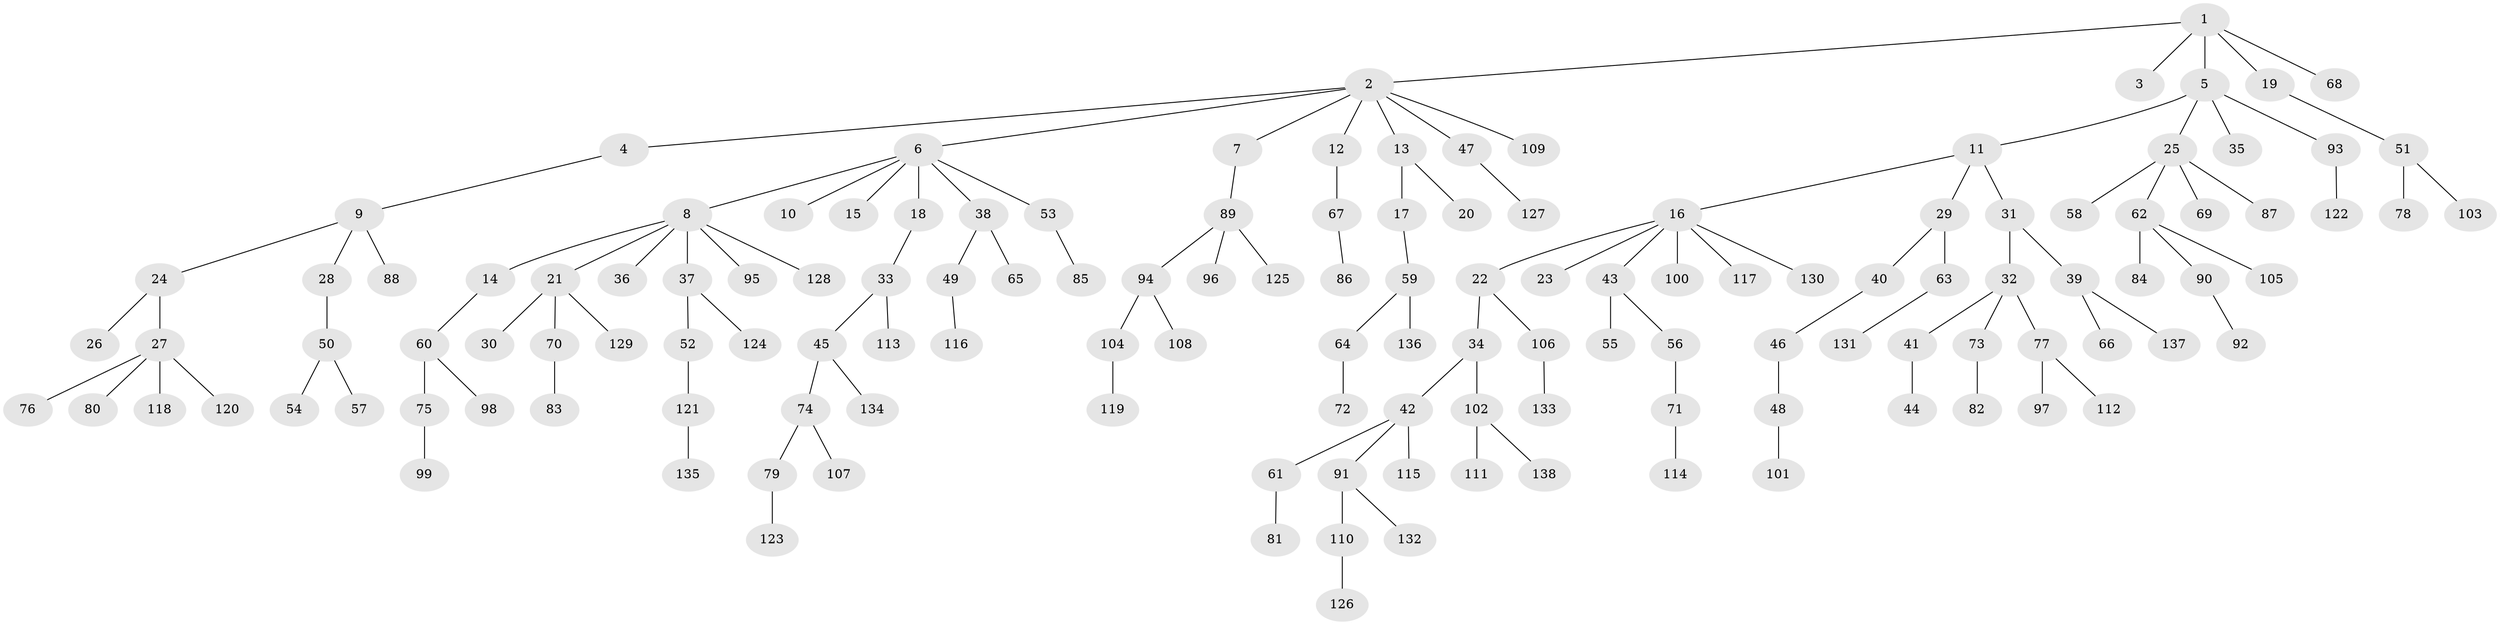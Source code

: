 // coarse degree distribution, {5: 0.030927835051546393, 8: 0.010309278350515464, 1: 0.5567010309278351, 4: 0.061855670103092786, 7: 0.010309278350515464, 12: 0.010309278350515464, 2: 0.24742268041237114, 6: 0.010309278350515464, 3: 0.061855670103092786}
// Generated by graph-tools (version 1.1) at 2025/42/03/06/25 10:42:04]
// undirected, 138 vertices, 137 edges
graph export_dot {
graph [start="1"]
  node [color=gray90,style=filled];
  1;
  2;
  3;
  4;
  5;
  6;
  7;
  8;
  9;
  10;
  11;
  12;
  13;
  14;
  15;
  16;
  17;
  18;
  19;
  20;
  21;
  22;
  23;
  24;
  25;
  26;
  27;
  28;
  29;
  30;
  31;
  32;
  33;
  34;
  35;
  36;
  37;
  38;
  39;
  40;
  41;
  42;
  43;
  44;
  45;
  46;
  47;
  48;
  49;
  50;
  51;
  52;
  53;
  54;
  55;
  56;
  57;
  58;
  59;
  60;
  61;
  62;
  63;
  64;
  65;
  66;
  67;
  68;
  69;
  70;
  71;
  72;
  73;
  74;
  75;
  76;
  77;
  78;
  79;
  80;
  81;
  82;
  83;
  84;
  85;
  86;
  87;
  88;
  89;
  90;
  91;
  92;
  93;
  94;
  95;
  96;
  97;
  98;
  99;
  100;
  101;
  102;
  103;
  104;
  105;
  106;
  107;
  108;
  109;
  110;
  111;
  112;
  113;
  114;
  115;
  116;
  117;
  118;
  119;
  120;
  121;
  122;
  123;
  124;
  125;
  126;
  127;
  128;
  129;
  130;
  131;
  132;
  133;
  134;
  135;
  136;
  137;
  138;
  1 -- 2;
  1 -- 3;
  1 -- 5;
  1 -- 19;
  1 -- 68;
  2 -- 4;
  2 -- 6;
  2 -- 7;
  2 -- 12;
  2 -- 13;
  2 -- 47;
  2 -- 109;
  4 -- 9;
  5 -- 11;
  5 -- 25;
  5 -- 35;
  5 -- 93;
  6 -- 8;
  6 -- 10;
  6 -- 15;
  6 -- 18;
  6 -- 38;
  6 -- 53;
  7 -- 89;
  8 -- 14;
  8 -- 21;
  8 -- 36;
  8 -- 37;
  8 -- 95;
  8 -- 128;
  9 -- 24;
  9 -- 28;
  9 -- 88;
  11 -- 16;
  11 -- 29;
  11 -- 31;
  12 -- 67;
  13 -- 17;
  13 -- 20;
  14 -- 60;
  16 -- 22;
  16 -- 23;
  16 -- 43;
  16 -- 100;
  16 -- 117;
  16 -- 130;
  17 -- 59;
  18 -- 33;
  19 -- 51;
  21 -- 30;
  21 -- 70;
  21 -- 129;
  22 -- 34;
  22 -- 106;
  24 -- 26;
  24 -- 27;
  25 -- 58;
  25 -- 62;
  25 -- 69;
  25 -- 87;
  27 -- 76;
  27 -- 80;
  27 -- 118;
  27 -- 120;
  28 -- 50;
  29 -- 40;
  29 -- 63;
  31 -- 32;
  31 -- 39;
  32 -- 41;
  32 -- 73;
  32 -- 77;
  33 -- 45;
  33 -- 113;
  34 -- 42;
  34 -- 102;
  37 -- 52;
  37 -- 124;
  38 -- 49;
  38 -- 65;
  39 -- 66;
  39 -- 137;
  40 -- 46;
  41 -- 44;
  42 -- 61;
  42 -- 91;
  42 -- 115;
  43 -- 55;
  43 -- 56;
  45 -- 74;
  45 -- 134;
  46 -- 48;
  47 -- 127;
  48 -- 101;
  49 -- 116;
  50 -- 54;
  50 -- 57;
  51 -- 78;
  51 -- 103;
  52 -- 121;
  53 -- 85;
  56 -- 71;
  59 -- 64;
  59 -- 136;
  60 -- 75;
  60 -- 98;
  61 -- 81;
  62 -- 84;
  62 -- 90;
  62 -- 105;
  63 -- 131;
  64 -- 72;
  67 -- 86;
  70 -- 83;
  71 -- 114;
  73 -- 82;
  74 -- 79;
  74 -- 107;
  75 -- 99;
  77 -- 97;
  77 -- 112;
  79 -- 123;
  89 -- 94;
  89 -- 96;
  89 -- 125;
  90 -- 92;
  91 -- 110;
  91 -- 132;
  93 -- 122;
  94 -- 104;
  94 -- 108;
  102 -- 111;
  102 -- 138;
  104 -- 119;
  106 -- 133;
  110 -- 126;
  121 -- 135;
}
